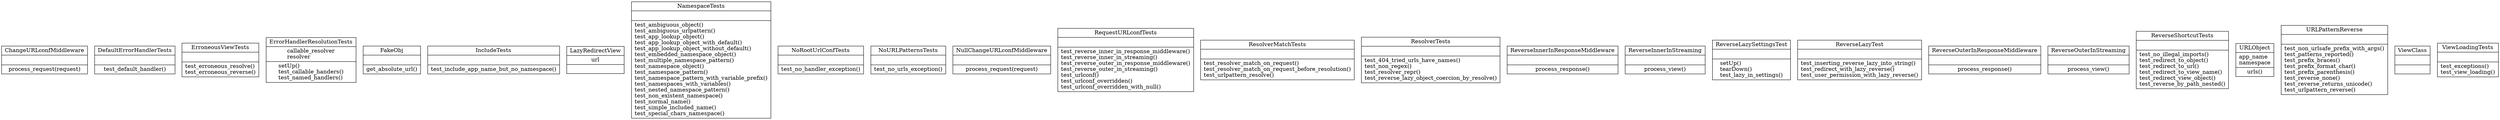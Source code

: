 digraph "classes_54" {
rankdir=BT
charset="utf-8"
"urlpatterns_reverse.middleware.ChangeURLconfMiddleware" [color="black", fontcolor="black", label=<{ChangeURLconfMiddleware|<br ALIGN="LEFT"/>|process_request(request)<br ALIGN="LEFT"/>}>, shape="record", style="solid"];
"urlpatterns_reverse.tests.DefaultErrorHandlerTests" [color="black", fontcolor="black", label=<{DefaultErrorHandlerTests|<br ALIGN="LEFT"/>|test_default_handler()<br ALIGN="LEFT"/>}>, shape="record", style="solid"];
"urlpatterns_reverse.tests.ErroneousViewTests" [color="black", fontcolor="black", label=<{ErroneousViewTests|<br ALIGN="LEFT"/>|test_erroneous_resolve()<br ALIGN="LEFT"/>test_erroneous_reverse()<br ALIGN="LEFT"/>}>, shape="record", style="solid"];
"urlpatterns_reverse.tests.ErrorHandlerResolutionTests" [color="black", fontcolor="black", label=<{ErrorHandlerResolutionTests|callable_resolver<br ALIGN="LEFT"/>resolver<br ALIGN="LEFT"/>|setUp()<br ALIGN="LEFT"/>test_callable_handers()<br ALIGN="LEFT"/>test_named_handlers()<br ALIGN="LEFT"/>}>, shape="record", style="solid"];
"urlpatterns_reverse.tests.ReverseShortcutTests.test_redirect_to_object.FakeObj" [color="black", fontcolor="black", label=<{FakeObj|<br ALIGN="LEFT"/>|get_absolute_url()<br ALIGN="LEFT"/>}>, shape="record", style="solid"];
"urlpatterns_reverse.tests.IncludeTests" [color="black", fontcolor="black", label=<{IncludeTests|<br ALIGN="LEFT"/>|test_include_app_name_but_no_namespace()<br ALIGN="LEFT"/>}>, shape="record", style="solid"];
"urlpatterns_reverse.views.LazyRedirectView" [color="black", fontcolor="black", label=<{LazyRedirectView|url<br ALIGN="LEFT"/>|}>, shape="record", style="solid"];
"urlpatterns_reverse.tests.NamespaceTests" [color="black", fontcolor="black", label=<{NamespaceTests|<br ALIGN="LEFT"/>|test_ambiguous_object()<br ALIGN="LEFT"/>test_ambiguous_urlpattern()<br ALIGN="LEFT"/>test_app_lookup_object()<br ALIGN="LEFT"/>test_app_lookup_object_with_default()<br ALIGN="LEFT"/>test_app_lookup_object_without_default()<br ALIGN="LEFT"/>test_embedded_namespace_object()<br ALIGN="LEFT"/>test_multiple_namespace_pattern()<br ALIGN="LEFT"/>test_namespace_object()<br ALIGN="LEFT"/>test_namespace_pattern()<br ALIGN="LEFT"/>test_namespace_pattern_with_variable_prefix()<br ALIGN="LEFT"/>test_namespaces_with_variables()<br ALIGN="LEFT"/>test_nested_namespace_pattern()<br ALIGN="LEFT"/>test_non_existent_namespace()<br ALIGN="LEFT"/>test_normal_name()<br ALIGN="LEFT"/>test_simple_included_name()<br ALIGN="LEFT"/>test_special_chars_namespace()<br ALIGN="LEFT"/>}>, shape="record", style="solid"];
"urlpatterns_reverse.tests.NoRootUrlConfTests" [color="black", fontcolor="black", label=<{NoRootUrlConfTests|<br ALIGN="LEFT"/>|test_no_handler_exception()<br ALIGN="LEFT"/>}>, shape="record", style="solid"];
"urlpatterns_reverse.tests.NoURLPatternsTests" [color="black", fontcolor="black", label=<{NoURLPatternsTests|<br ALIGN="LEFT"/>|test_no_urls_exception()<br ALIGN="LEFT"/>}>, shape="record", style="solid"];
"urlpatterns_reverse.middleware.NullChangeURLconfMiddleware" [color="black", fontcolor="black", label=<{NullChangeURLconfMiddleware|<br ALIGN="LEFT"/>|process_request(request)<br ALIGN="LEFT"/>}>, shape="record", style="solid"];
"urlpatterns_reverse.tests.RequestURLconfTests" [color="black", fontcolor="black", label=<{RequestURLconfTests|<br ALIGN="LEFT"/>|test_reverse_inner_in_response_middleware()<br ALIGN="LEFT"/>test_reverse_inner_in_streaming()<br ALIGN="LEFT"/>test_reverse_outer_in_response_middleware()<br ALIGN="LEFT"/>test_reverse_outer_in_streaming()<br ALIGN="LEFT"/>test_urlconf()<br ALIGN="LEFT"/>test_urlconf_overridden()<br ALIGN="LEFT"/>test_urlconf_overridden_with_null()<br ALIGN="LEFT"/>}>, shape="record", style="solid"];
"urlpatterns_reverse.tests.ResolverMatchTests" [color="black", fontcolor="black", label=<{ResolverMatchTests|<br ALIGN="LEFT"/>|test_resolver_match_on_request()<br ALIGN="LEFT"/>test_resolver_match_on_request_before_resolution()<br ALIGN="LEFT"/>test_urlpattern_resolve()<br ALIGN="LEFT"/>}>, shape="record", style="solid"];
"urlpatterns_reverse.tests.ResolverTests" [color="black", fontcolor="black", label=<{ResolverTests|<br ALIGN="LEFT"/>|test_404_tried_urls_have_names()<br ALIGN="LEFT"/>test_non_regex()<br ALIGN="LEFT"/>test_resolver_repr()<br ALIGN="LEFT"/>test_reverse_lazy_object_coercion_by_resolve()<br ALIGN="LEFT"/>}>, shape="record", style="solid"];
"urlpatterns_reverse.middleware.ReverseInnerInResponseMiddleware" [color="black", fontcolor="black", label=<{ReverseInnerInResponseMiddleware|<br ALIGN="LEFT"/>|process_response()<br ALIGN="LEFT"/>}>, shape="record", style="solid"];
"urlpatterns_reverse.middleware.ReverseInnerInStreaming" [color="black", fontcolor="black", label=<{ReverseInnerInStreaming|<br ALIGN="LEFT"/>|process_view()<br ALIGN="LEFT"/>}>, shape="record", style="solid"];
"urlpatterns_reverse.tests.ReverseLazySettingsTest" [color="black", fontcolor="black", label=<{ReverseLazySettingsTest|<br ALIGN="LEFT"/>|setUp()<br ALIGN="LEFT"/>tearDown()<br ALIGN="LEFT"/>test_lazy_in_settings()<br ALIGN="LEFT"/>}>, shape="record", style="solid"];
"urlpatterns_reverse.tests.ReverseLazyTest" [color="black", fontcolor="black", label=<{ReverseLazyTest|<br ALIGN="LEFT"/>|test_inserting_reverse_lazy_into_string()<br ALIGN="LEFT"/>test_redirect_with_lazy_reverse()<br ALIGN="LEFT"/>test_user_permission_with_lazy_reverse()<br ALIGN="LEFT"/>}>, shape="record", style="solid"];
"urlpatterns_reverse.middleware.ReverseOuterInResponseMiddleware" [color="black", fontcolor="black", label=<{ReverseOuterInResponseMiddleware|<br ALIGN="LEFT"/>|process_response()<br ALIGN="LEFT"/>}>, shape="record", style="solid"];
"urlpatterns_reverse.middleware.ReverseOuterInStreaming" [color="black", fontcolor="black", label=<{ReverseOuterInStreaming|<br ALIGN="LEFT"/>|process_view()<br ALIGN="LEFT"/>}>, shape="record", style="solid"];
"urlpatterns_reverse.tests.ReverseShortcutTests" [color="black", fontcolor="black", label=<{ReverseShortcutTests|<br ALIGN="LEFT"/>|test_no_illegal_imports()<br ALIGN="LEFT"/>test_redirect_to_object()<br ALIGN="LEFT"/>test_redirect_to_url()<br ALIGN="LEFT"/>test_redirect_to_view_name()<br ALIGN="LEFT"/>test_redirect_view_object()<br ALIGN="LEFT"/>test_reverse_by_path_nested()<br ALIGN="LEFT"/>}>, shape="record", style="solid"];
"urlpatterns_reverse.namespace_urls.URLObject" [color="black", fontcolor="black", label=<{URLObject|app_name<br ALIGN="LEFT"/>namespace<br ALIGN="LEFT"/>|urls()<br ALIGN="LEFT"/>}>, shape="record", style="solid"];
"urlpatterns_reverse.tests.URLPatternReverse" [color="black", fontcolor="black", label=<{URLPatternReverse|<br ALIGN="LEFT"/>|test_non_urlsafe_prefix_with_args()<br ALIGN="LEFT"/>test_patterns_reported()<br ALIGN="LEFT"/>test_prefix_braces()<br ALIGN="LEFT"/>test_prefix_format_char()<br ALIGN="LEFT"/>test_prefix_parenthesis()<br ALIGN="LEFT"/>test_reverse_none()<br ALIGN="LEFT"/>test_reverse_returns_unicode()<br ALIGN="LEFT"/>test_urlpattern_reverse()<br ALIGN="LEFT"/>}>, shape="record", style="solid"];
"urlpatterns_reverse.views.ViewClass" [color="black", fontcolor="black", label=<{ViewClass|<br ALIGN="LEFT"/>|}>, shape="record", style="solid"];
"urlpatterns_reverse.tests.ViewLoadingTests" [color="black", fontcolor="black", label=<{ViewLoadingTests|<br ALIGN="LEFT"/>|test_exceptions()<br ALIGN="LEFT"/>test_view_loading()<br ALIGN="LEFT"/>}>, shape="record", style="solid"];
}
